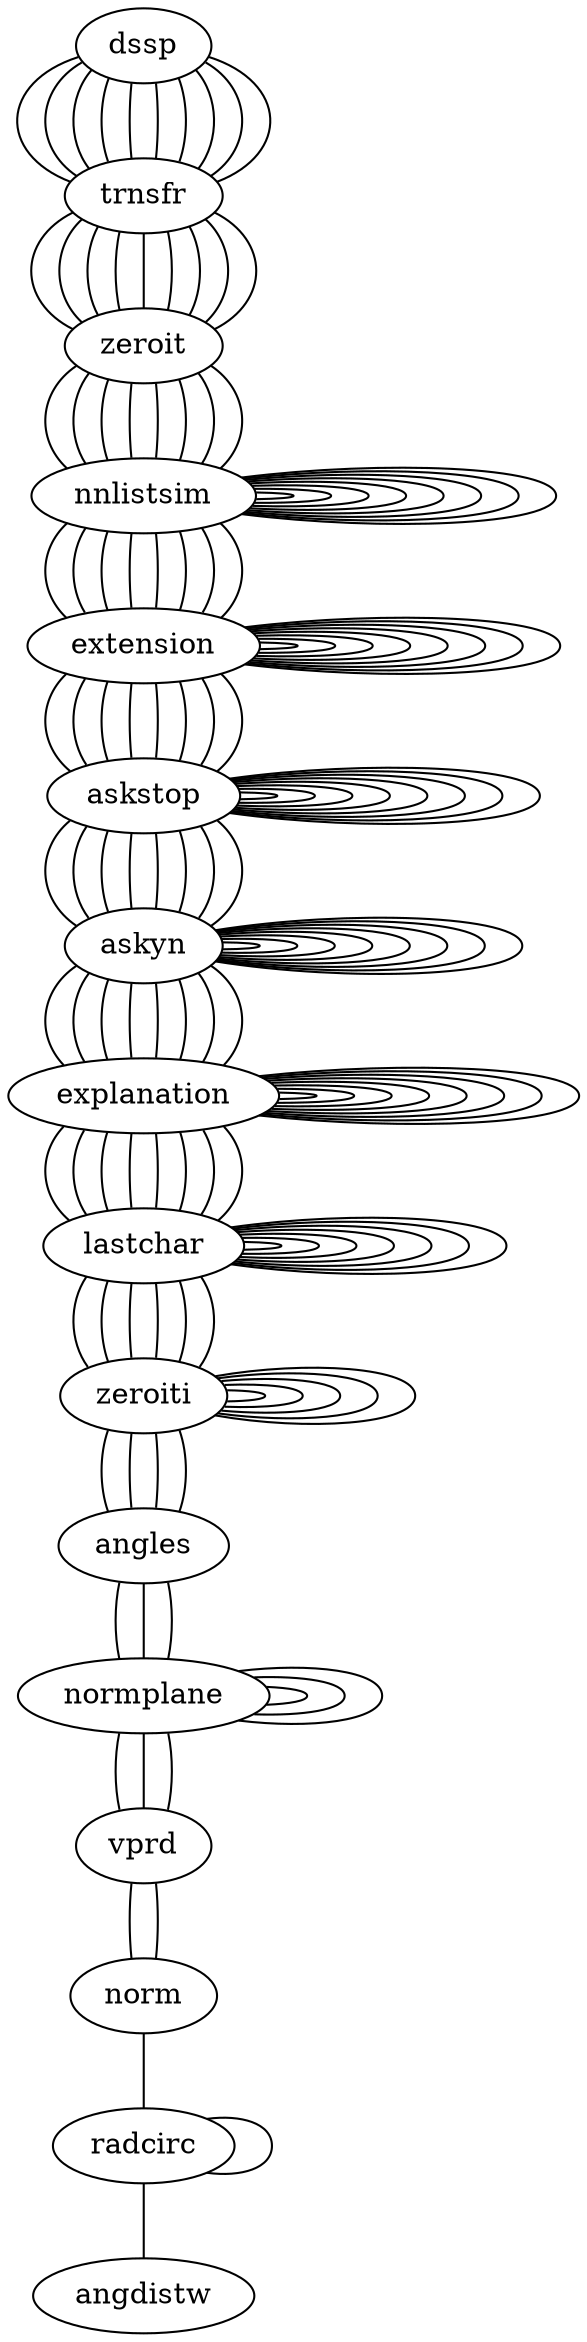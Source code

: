 graph dssp { 
dssp--trnsfr
dssp--trnsfr--zeroit
dssp--trnsfr--zeroit--nnlistsim-- nnlistsim--extension-- extension--askstop-- askstop--askyn-- askyn--explanation-- explanation--lastchar
dssp--trnsfr--zeroit--nnlistsim-- nnlistsim--extension-- extension--askstop-- askstop--askyn-- askyn--explanation-- explanation--lastchar--lastchar
dssp--trnsfr--zeroit--nnlistsim-- nnlistsim--extension-- extension--askstop-- askstop--askyn-- askyn--explanation-- explanation--lastchar--lastchar--zeroiti
dssp--trnsfr--zeroit--nnlistsim-- nnlistsim--extension-- extension--askstop-- askstop--askyn-- askyn--explanation-- explanation--lastchar--lastchar--zeroiti--zeroiti
dssp--trnsfr--zeroit--nnlistsim-- nnlistsim--extension-- extension--askstop-- askstop--askyn-- askyn--explanation-- explanation--lastchar--lastchar--zeroiti--zeroiti--angles
dssp--trnsfr--zeroit--nnlistsim-- nnlistsim--extension-- extension--askstop-- askstop--askyn-- askyn--explanation-- explanation--lastchar--lastchar--zeroiti--zeroiti--angles--normplane-- normplane--vprd
dssp--trnsfr--zeroit--nnlistsim-- nnlistsim--extension-- extension--askstop-- askstop--askyn-- askyn--explanation-- explanation--lastchar--lastchar--zeroiti--zeroiti--angles--normplane-- normplane--vprd--norm
dssp--trnsfr--zeroit--nnlistsim-- nnlistsim--extension-- extension--askstop-- askstop--askyn-- askyn--explanation-- explanation--lastchar--lastchar--zeroiti--zeroiti--angles--normplane-- normplane--vprd--norm--radcirc-- radcirc--angdistw
} 
